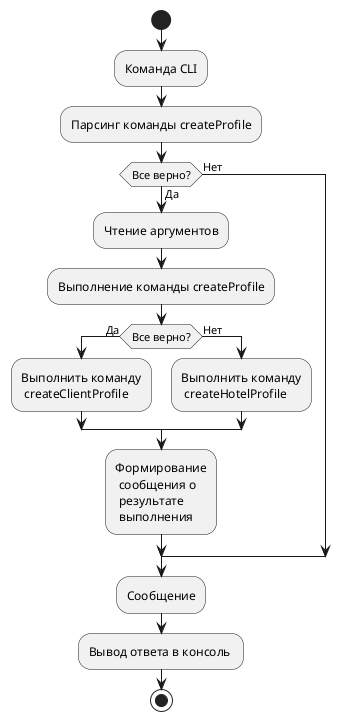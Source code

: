 @startuml


start

:Команда CLI;

:Парсинг команды createProfile;

skinparam ConditionEndStyle hline

if (Все верно?) then (Да)
    :Чтение аргументов;

    :Выполнение команды createProfile;

    if (Все верно?) then (Да)
    :Выполнить команду
     createClientProfile;
     else (Нет)
     :Выполнить команду
      createHotelProfile;
    endif

    :Формирование
     сообщения о
     результате
     выполнения;
else (Нет)

endif

:Сообщение;

:Вывод ответа в консоль ;



stop


@enduml
